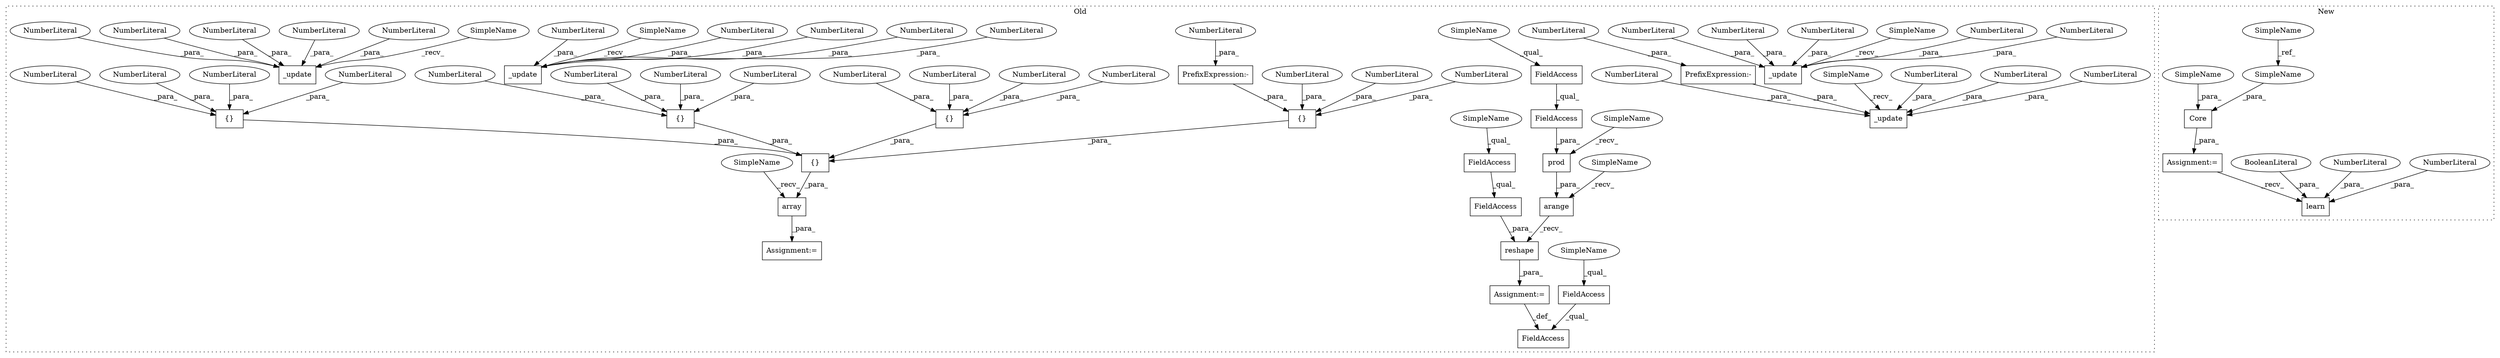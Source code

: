 digraph G {
subgraph cluster0 {
1 [label="prod" a="32" s="4060,4078" l="5,1" shape="box"];
5 [label="FieldAccess" a="22" s="4029" l="11" shape="box"];
6 [label="FieldAccess" a="22" s="4029" l="5" shape="box"];
7 [label="FieldAccess" a="22" s="4065" l="13" shape="box"];
8 [label="FieldAccess" a="22" s="4065" l="8" shape="box"];
9 [label="arange" a="32" s="4047,4079" l="7,1" shape="box"];
11 [label="reshape" a="32" s="4081,4102" l="8,1" shape="box"];
12 [label="FieldAccess" a="22" s="4089" l="13" shape="box"];
14 [label="Assignment:=" a="7" s="4040" l="1" shape="box"];
16 [label="_update" a="32" s="4172,4190" l="8,1" shape="box"];
17 [label="NumberLiteral" a="34" s="4189" l="1" shape="ellipse"];
18 [label="NumberLiteral" a="34" s="4184" l="2" shape="ellipse"];
19 [label="NumberLiteral" a="34" s="4180" l="1" shape="ellipse"];
20 [label="NumberLiteral" a="34" s="4182" l="1" shape="ellipse"];
21 [label="NumberLiteral" a="34" s="4187" l="1" shape="ellipse"];
22 [label="_update" a="32" s="4143,4161" l="8,1" shape="box"];
23 [label="NumberLiteral" a="34" s="4158" l="1" shape="ellipse"];
24 [label="NumberLiteral" a="34" s="4151" l="1" shape="ellipse"];
25 [label="NumberLiteral" a="34" s="4153" l="1" shape="ellipse"];
26 [label="NumberLiteral" a="34" s="4155" l="2" shape="ellipse"];
27 [label="_update" a="32" s="4113,4132" l="8,1" shape="box"];
28 [label="NumberLiteral" a="34" s="4125" l="3" shape="ellipse"];
29 [label="NumberLiteral" a="34" s="4131" l="1" shape="ellipse"];
30 [label="NumberLiteral" a="34" s="4121" l="1" shape="ellipse"];
31 [label="NumberLiteral" a="34" s="4160" l="1" shape="ellipse"];
32 [label="NumberLiteral" a="34" s="4123" l="1" shape="ellipse"];
33 [label="_update" a="32" s="4201,4221" l="8,1" shape="box"];
34 [label="NumberLiteral" a="34" s="4211" l="1" shape="ellipse"];
35 [label="NumberLiteral" a="34" s="4220" l="1" shape="ellipse"];
36 [label="NumberLiteral" a="34" s="4209" l="1" shape="ellipse"];
37 [label="NumberLiteral" a="34" s="4129" l="1" shape="ellipse"];
38 [label="NumberLiteral" a="34" s="4218" l="1" shape="ellipse"];
39 [label="PrefixExpression:-" a="38" s="4213" l="1" shape="box"];
40 [label="NumberLiteral" a="34" s="4214" l="3" shape="ellipse"];
42 [label="FieldAccess" a="22" s="4089" l="8" shape="box"];
43 [label="array" a="32" s="4241,4306" l="6,1" shape="box"];
44 [label="{}" a="4" s="4280,4290" l="1,1" shape="box"];
45 [label="NumberLiteral" a="34" s="4281" l="1" shape="ellipse"];
46 [label="NumberLiteral" a="34" s="4288" l="2" shape="ellipse"];
47 [label="NumberLiteral" a="34" s="4283" l="1" shape="ellipse"];
48 [label="{}" a="4" s="4292,4304" l="1,1" shape="box"];
49 [label="NumberLiteral" a="34" s="4296" l="2" shape="ellipse"];
50 [label="NumberLiteral" a="34" s="4302" l="2" shape="ellipse"];
51 [label="NumberLiteral" a="34" s="4293" l="2" shape="ellipse"];
52 [label="NumberLiteral" a="34" s="4299" l="2" shape="ellipse"];
53 [label="{}" a="4" s="4258,4305" l="1,1" shape="box"];
54 [label="Assignment:=" a="7" s="4234" l="1" shape="box"];
55 [label="{}" a="4" s="4259,4268" l="1,1" shape="box"];
56 [label="NumberLiteral" a="34" s="4267" l="1" shape="ellipse"];
57 [label="NumberLiteral" a="34" s="4265" l="1" shape="ellipse"];
58 [label="NumberLiteral" a="34" s="4262" l="2" shape="ellipse"];
59 [label="NumberLiteral" a="34" s="4260" l="1" shape="ellipse"];
60 [label="{}" a="4" s="4270,4278" l="1,1" shape="box"];
61 [label="NumberLiteral" a="34" s="4275" l="1" shape="ellipse"];
62 [label="NumberLiteral" a="34" s="4277" l="1" shape="ellipse"];
63 [label="NumberLiteral" a="34" s="4273" l="1" shape="ellipse"];
64 [label="PrefixExpression:-" a="38" s="4285" l="1" shape="box"];
65 [label="NumberLiteral" a="34" s="4286" l="1" shape="ellipse"];
66 [label="NumberLiteral" a="34" s="4271" l="1" shape="ellipse"];
68 [label="SimpleName" a="42" s="4197" l="3" shape="ellipse"];
69 [label="SimpleName" a="42" s="4168" l="3" shape="ellipse"];
70 [label="SimpleName" a="42" s="4109" l="3" shape="ellipse"];
71 [label="SimpleName" a="42" s="4029" l="3" shape="ellipse"];
72 [label="SimpleName" a="42" s="4139" l="3" shape="ellipse"];
73 [label="SimpleName" a="42" s="4065" l="3" shape="ellipse"];
74 [label="SimpleName" a="42" s="4089" l="3" shape="ellipse"];
76 [label="SimpleName" a="42" s="4054" l="5" shape="ellipse"];
77 [label="SimpleName" a="42" s="4041" l="5" shape="ellipse"];
78 [label="SimpleName" a="42" s="4235" l="5" shape="ellipse"];
label = "Old";
style="dotted";
}
subgraph cluster1 {
2 [label="learn" a="32" s="4044,4060" l="6,1" shape="box"];
3 [label="NumberLiteral" a="34" s="4050" l="3" shape="ellipse"];
4 [label="NumberLiteral" a="34" s="4054" l="1" shape="ellipse"];
10 [label="BooleanLiteral" a="9" s="4056" l="4" shape="ellipse"];
13 [label="Assignment:=" a="7" s="4017" l="1" shape="box"];
15 [label="Core" a="32" s="4018,4032" l="5,1" shape="box"];
41 [label="SimpleName" a="42" s="3817" l="3" shape="ellipse"];
67 [label="SimpleName" a="42" s="4029" l="3" shape="ellipse"];
75 [label="SimpleName" a="42" s="4023" l="5" shape="ellipse"];
label = "New";
style="dotted";
}
1 -> 9 [label="_para_"];
3 -> 2 [label="_para_"];
4 -> 2 [label="_para_"];
6 -> 5 [label="_qual_"];
7 -> 1 [label="_para_"];
8 -> 7 [label="_qual_"];
9 -> 11 [label="_recv_"];
10 -> 2 [label="_para_"];
11 -> 14 [label="_para_"];
12 -> 11 [label="_para_"];
13 -> 2 [label="_recv_"];
14 -> 5 [label="_def_"];
15 -> 13 [label="_para_"];
17 -> 16 [label="_para_"];
18 -> 16 [label="_para_"];
19 -> 16 [label="_para_"];
20 -> 16 [label="_para_"];
21 -> 16 [label="_para_"];
23 -> 22 [label="_para_"];
24 -> 22 [label="_para_"];
25 -> 22 [label="_para_"];
26 -> 22 [label="_para_"];
28 -> 27 [label="_para_"];
29 -> 27 [label="_para_"];
30 -> 27 [label="_para_"];
31 -> 22 [label="_para_"];
32 -> 27 [label="_para_"];
34 -> 33 [label="_para_"];
35 -> 33 [label="_para_"];
36 -> 33 [label="_para_"];
37 -> 27 [label="_para_"];
38 -> 33 [label="_para_"];
39 -> 33 [label="_para_"];
40 -> 39 [label="_para_"];
41 -> 67 [label="_ref_"];
42 -> 12 [label="_qual_"];
43 -> 54 [label="_para_"];
44 -> 53 [label="_para_"];
45 -> 44 [label="_para_"];
46 -> 44 [label="_para_"];
47 -> 44 [label="_para_"];
48 -> 53 [label="_para_"];
49 -> 48 [label="_para_"];
50 -> 48 [label="_para_"];
51 -> 48 [label="_para_"];
52 -> 48 [label="_para_"];
53 -> 43 [label="_para_"];
55 -> 53 [label="_para_"];
56 -> 55 [label="_para_"];
57 -> 55 [label="_para_"];
58 -> 55 [label="_para_"];
59 -> 55 [label="_para_"];
60 -> 53 [label="_para_"];
61 -> 60 [label="_para_"];
62 -> 60 [label="_para_"];
63 -> 60 [label="_para_"];
64 -> 44 [label="_para_"];
65 -> 64 [label="_para_"];
66 -> 60 [label="_para_"];
67 -> 15 [label="_para_"];
68 -> 33 [label="_recv_"];
69 -> 16 [label="_recv_"];
70 -> 27 [label="_recv_"];
71 -> 6 [label="_qual_"];
72 -> 22 [label="_recv_"];
73 -> 8 [label="_qual_"];
74 -> 42 [label="_qual_"];
75 -> 15 [label="_para_"];
76 -> 1 [label="_recv_"];
77 -> 9 [label="_recv_"];
78 -> 43 [label="_recv_"];
}
